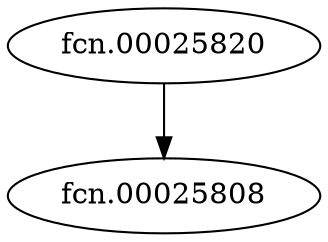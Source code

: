 digraph code {
  "0x00025820" [label="fcn.00025820"];
  "0x00025820" -> "0x00025808";
  "0x00025808" [label="fcn.00025808"];
}